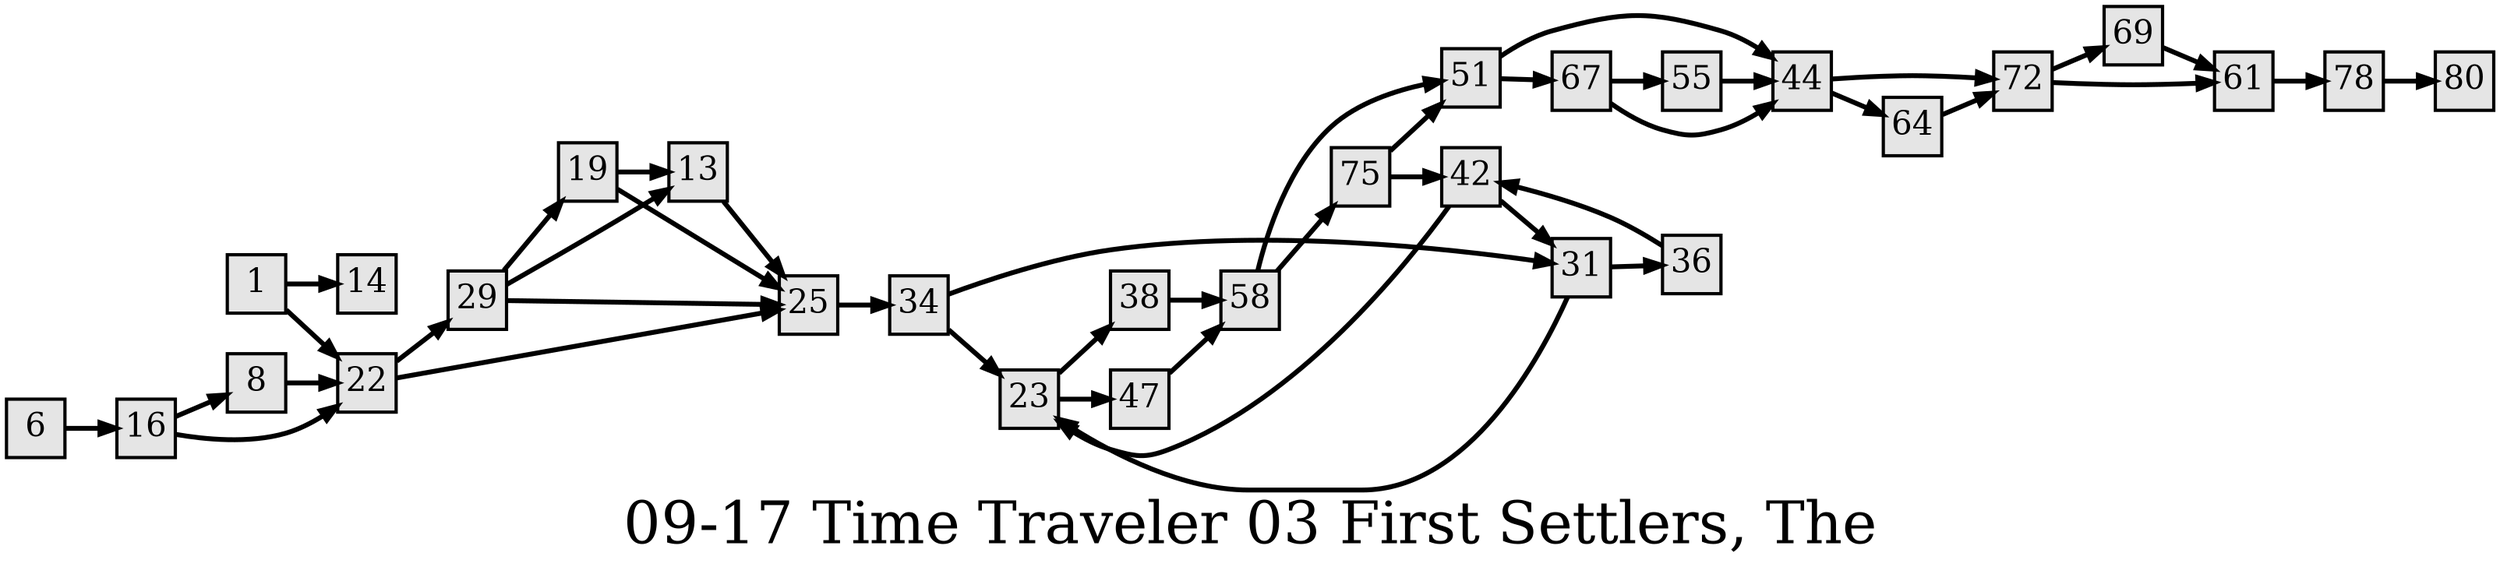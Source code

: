 digraph g{
  graph [ label="09-17 Time Traveler 03 First Settlers, The" rankdir=LR, ordering=out, fontsize=36, nodesep="0.35", ranksep="0.45"];
  node  [shape=rect, penwidth=2, fontsize=20, style=filled, fillcolor=grey90, margin="0,0", labelfloat=true, regular=true, fixedsize=true];
  edge  [labelfloat=true, penwidth=3, fontsize=12];
  // ---;
  // group  : Katz;
  // id     :;
  // gbid   :;
  // series :;
  // title  :;
  // author :;
  // credit:;
  // - name : Juliet Way-Henthorne;
  // role : encoder;
  // date : 2017-08-25;
  // - name : Jeremy Douglass;
  // role : editor;
  // date : 2017-10-19;
  // render:;
  // - name   : small;
  // styles : gvStyles-small.txt;
  // engine : dot;
  // comment: >;
  
  // ---;
  
  // From | To | Label;
  
  1 -> 14;
  1 -> 22;
  6 -> 16;
  8 -> 22;
  13 -> 25;
  16 -> 8;
  16 -> 22;
  19 -> 13;
  19 -> 25;
  22 -> 29;
  22 -> 25;
  23 -> 38;
  23 -> 47;
  25 -> 34;
  29 -> 19;
  29 -> 13;
  29 -> 25;
  31 -> 23;
  34 -> 31;
  34 -> 23;
  31 -> 36;
  36 -> 42;
  38 -> 58;
  42 -> 31;
  42 -> 23;
  44 -> 72;
  44 -> 64;
  47 -> 58;
  51 -> 44;
  51 -> 67;
  55 -> 44;
  58 -> 51;
  58 -> 75;
  61 -> 78;
  64 -> 72;
  67 -> 55;
  67 -> 44;
  69 -> 61;
  72 -> 69;
  72 -> 61;
  75 -> 51;
  75 -> 42;
  78 -> 80;
}

